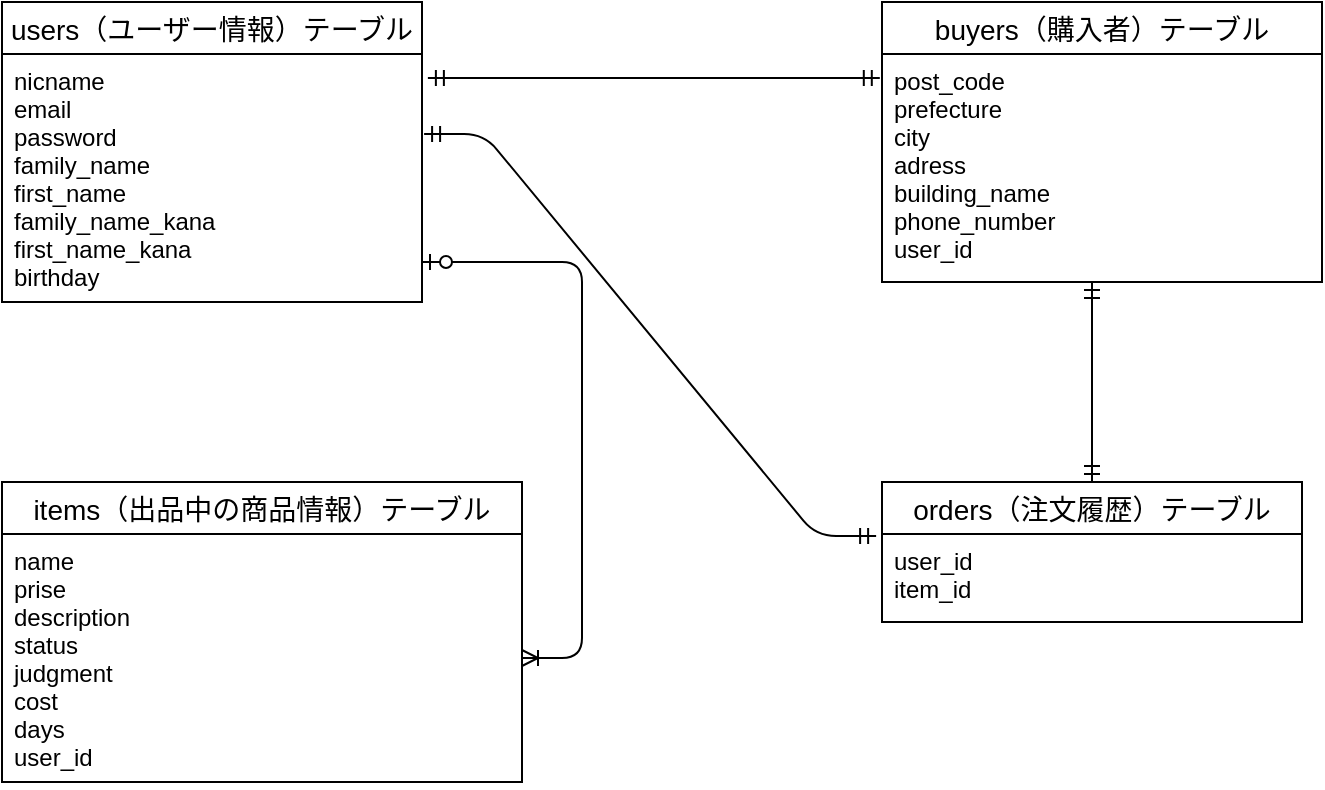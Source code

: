 <mxfile version="14.2.4" type="embed">
    <diagram id="gSaV0XRkOLNPE6fjbEOh" name="ページ1">
        <mxGraphModel dx="552" dy="520" grid="1" gridSize="10" guides="1" tooltips="1" connect="1" arrows="1" fold="1" page="1" pageScale="1" pageWidth="827" pageHeight="1169" math="0" shadow="0">
            <root>
                <mxCell id="0"/>
                <mxCell id="1" parent="0"/>
                <mxCell id="18" value="users（ユーザー情報）テーブル" style="swimlane;fontStyle=0;childLayout=stackLayout;horizontal=1;startSize=26;horizontalStack=0;resizeParent=1;resizeParentMax=0;resizeLast=0;collapsible=1;marginBottom=0;align=center;fontSize=14;" parent="1" vertex="1">
                    <mxGeometry x="40" y="40" width="210" height="150" as="geometry"/>
                </mxCell>
                <mxCell id="19" value="nicname&#10;email&#10;password&#10;family_name&#10;first_name&#10;family_name_kana&#10;first_name_kana&#10;birthday&#10;&#10;&#10;&#10;" style="text;strokeColor=none;fillColor=none;spacingLeft=4;spacingRight=4;overflow=hidden;rotatable=0;points=[[0,0.5],[1,0.5]];portConstraint=eastwest;fontSize=12;" parent="18" vertex="1">
                    <mxGeometry y="26" width="210" height="124" as="geometry"/>
                </mxCell>
                <mxCell id="39" value="buyers（購入者）テーブル" style="swimlane;fontStyle=0;childLayout=stackLayout;horizontal=1;startSize=26;horizontalStack=0;resizeParent=1;resizeParentMax=0;resizeLast=0;collapsible=1;marginBottom=0;align=center;fontSize=14;" parent="1" vertex="1">
                    <mxGeometry x="480" y="40" width="220" height="140" as="geometry"/>
                </mxCell>
                <mxCell id="40" value="post_code&#10;prefecture&#10;city&#10;adress&#10;building_name&#10;phone_number&#10;user_id" style="text;strokeColor=none;fillColor=none;spacingLeft=4;spacingRight=4;overflow=hidden;rotatable=0;points=[[0,0.5],[1,0.5]];portConstraint=eastwest;fontSize=12;" parent="39" vertex="1">
                    <mxGeometry y="26" width="220" height="114" as="geometry"/>
                </mxCell>
                <mxCell id="46" value="items（出品中の商品情報）テーブル" style="swimlane;fontStyle=0;childLayout=stackLayout;horizontal=1;startSize=26;horizontalStack=0;resizeParent=1;resizeParentMax=0;resizeLast=0;collapsible=1;marginBottom=0;align=center;fontSize=14;" parent="1" vertex="1">
                    <mxGeometry x="40" y="280" width="260" height="150" as="geometry"/>
                </mxCell>
                <mxCell id="58" value="name&#10;prise&#10;description&#10;status&#10;judgment&#10;cost&#10;days&#10;user_id&#10;" style="text;strokeColor=none;fillColor=none;spacingLeft=4;spacingRight=4;overflow=hidden;rotatable=0;points=[[0,0.5],[1,0.5]];portConstraint=eastwest;fontSize=12;" parent="46" vertex="1">
                    <mxGeometry y="26" width="260" height="124" as="geometry"/>
                </mxCell>
                <mxCell id="73" value="" style="line;strokeWidth=1;rotatable=0;dashed=0;labelPosition=right;align=left;verticalAlign=middle;spacingTop=0;spacingLeft=6;points=[];portConstraint=eastwest;" parent="1" vertex="1">
                    <mxGeometry x="420" y="330" width="60" as="geometry"/>
                </mxCell>
                <mxCell id="107" value="orders（注文履歴）テーブル" style="swimlane;fontStyle=0;childLayout=stackLayout;horizontal=1;startSize=26;horizontalStack=0;resizeParent=1;resizeParentMax=0;resizeLast=0;collapsible=1;marginBottom=0;align=center;fontSize=14;" parent="1" vertex="1">
                    <mxGeometry x="480" y="280" width="210" height="70" as="geometry"/>
                </mxCell>
                <mxCell id="108" value="user_id&#10;item_id" style="text;strokeColor=none;fillColor=none;spacingLeft=4;spacingRight=4;overflow=hidden;rotatable=0;points=[[0,0.5],[1,0.5]];portConstraint=eastwest;fontSize=12;" parent="107" vertex="1">
                    <mxGeometry y="26" width="210" height="44" as="geometry"/>
                </mxCell>
                <mxCell id="122" style="edgeStyle=orthogonalEdgeStyle;rounded=0;orthogonalLoop=1;jettySize=auto;html=1;exitX=1;exitY=0.5;exitDx=0;exitDy=0;" parent="107" source="108" target="108" edge="1">
                    <mxGeometry relative="1" as="geometry"/>
                </mxCell>
                <mxCell id="116" value="" style="edgeStyle=entityRelationEdgeStyle;fontSize=12;html=1;endArrow=ERoneToMany;startArrow=ERzeroToOne;exitX=1;exitY=0.839;exitDx=0;exitDy=0;exitPerimeter=0;" parent="1" source="19" target="58" edge="1">
                    <mxGeometry width="100" height="100" relative="1" as="geometry">
                        <mxPoint x="350" y="350" as="sourcePoint"/>
                        <mxPoint x="450" y="250" as="targetPoint"/>
                    </mxGeometry>
                </mxCell>
                <mxCell id="120" value="" style="edgeStyle=entityRelationEdgeStyle;fontSize=12;html=1;endArrow=ERmandOne;startArrow=ERmandOne;exitX=1.005;exitY=0.323;exitDx=0;exitDy=0;exitPerimeter=0;entryX=-0.014;entryY=0.023;entryDx=0;entryDy=0;entryPerimeter=0;" parent="1" source="19" target="108" edge="1">
                    <mxGeometry width="100" height="100" relative="1" as="geometry">
                        <mxPoint x="350" y="350" as="sourcePoint"/>
                        <mxPoint x="450" y="250" as="targetPoint"/>
                    </mxGeometry>
                </mxCell>
                <mxCell id="123" value="" style="edgeStyle=entityRelationEdgeStyle;fontSize=12;html=1;endArrow=ERmandOne;startArrow=ERmandOne;exitX=1.014;exitY=0.097;exitDx=0;exitDy=0;exitPerimeter=0;entryX=-0.005;entryY=0.105;entryDx=0;entryDy=0;entryPerimeter=0;" parent="1" source="19" target="40" edge="1">
                    <mxGeometry width="100" height="100" relative="1" as="geometry">
                        <mxPoint x="350" y="340" as="sourcePoint"/>
                        <mxPoint x="450" y="240" as="targetPoint"/>
                    </mxGeometry>
                </mxCell>
                <mxCell id="126" value="" style="fontSize=12;html=1;endArrow=ERmandOne;startArrow=ERmandOne;" parent="1" target="107" edge="1">
                    <mxGeometry width="100" height="100" relative="1" as="geometry">
                        <mxPoint x="585" y="180" as="sourcePoint"/>
                        <mxPoint x="770" y="140" as="targetPoint"/>
                    </mxGeometry>
                </mxCell>
            </root>
        </mxGraphModel>
    </diagram>
</mxfile>